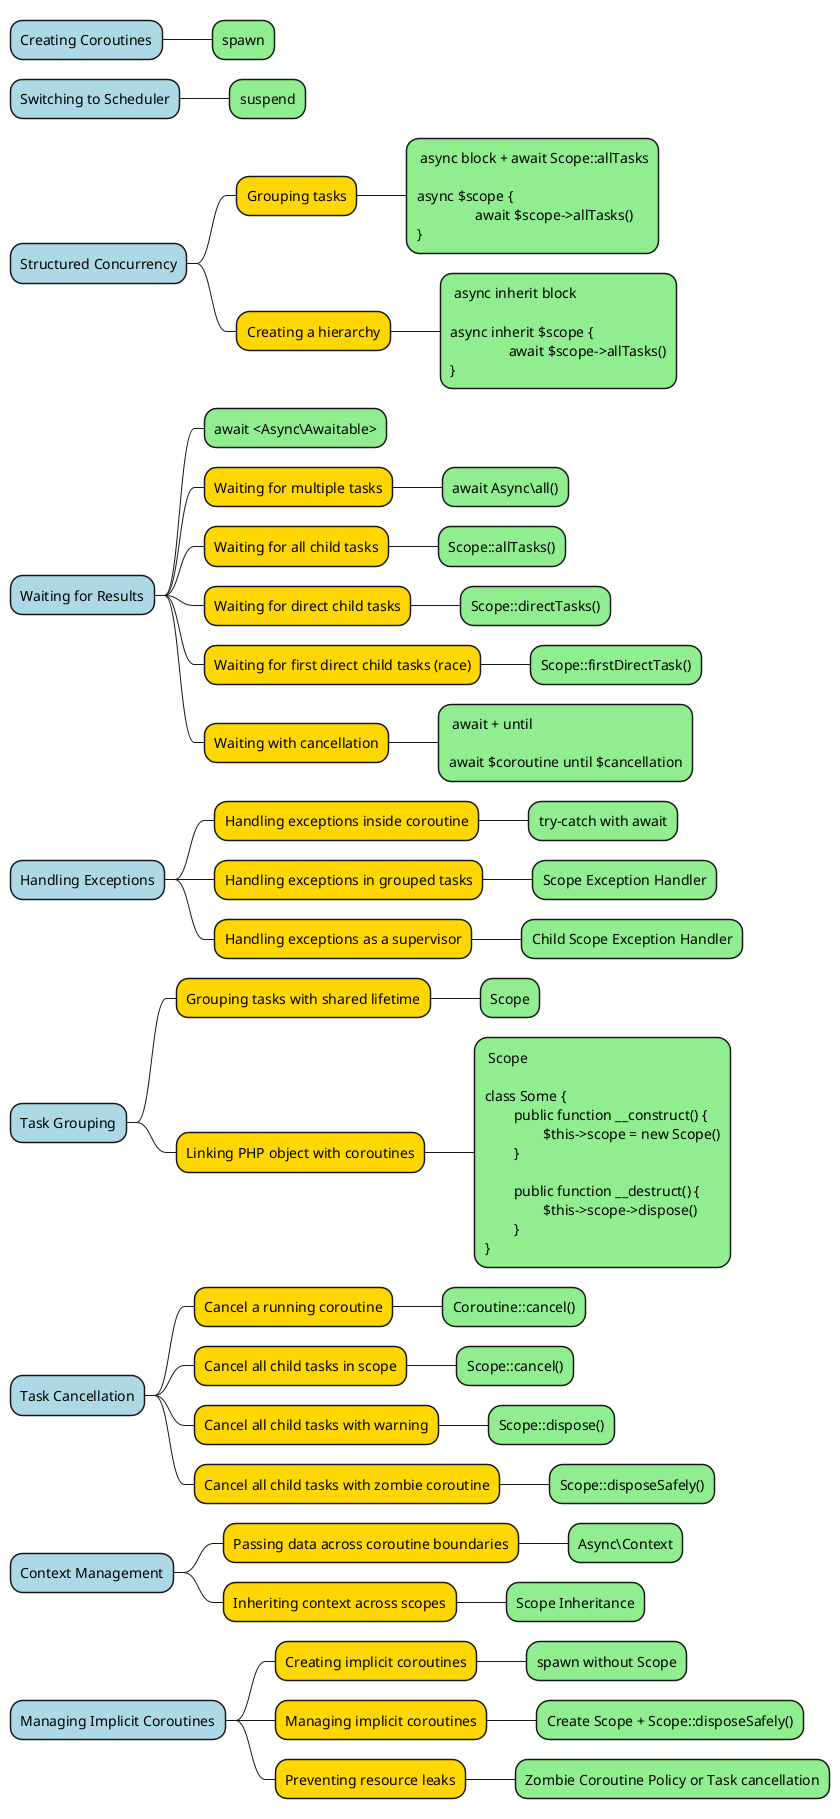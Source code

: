 @startuml

@startmindmap
*[#lightblue] Creating Coroutines
**[#lightgreen] spawn
*[#lightblue] Switching to Scheduler
**[#lightgreen] suspend
*[#lightblue] Structured Concurrency
**[#FFD700] Grouping tasks
***[#lightgreen]: async block + await Scope::allTasks

async $scope {
		await $scope->allTasks()
};
**[#FFD700] Creating a hierarchy
***[#lightgreen]: async inherit block

async inherit $scope {
		await $scope->allTasks()
};
*[#lightblue] Waiting for Results
**[#lightgreen] await <Async\Awaitable>
**[#FFD700] Waiting for multiple tasks
***[#lightgreen] await Async\all()
**[#FFD700] Waiting for all child tasks
***[#lightgreen] Scope::allTasks()
**[#FFD700] Waiting for direct child tasks
***[#lightgreen] Scope::directTasks()
**[#FFD700] Waiting for first direct child tasks (race)
***[#lightgreen] Scope::firstDirectTask()
**[#FFD700] Waiting with cancellation
***[#lightgreen]: await + until

await $coroutine until $cancellation;
*[#lightblue] Handling Exceptions
**[#FFD700] Handling exceptions inside coroutine
***[#lightgreen] try-catch with await
**[#FFD700] Handling exceptions in grouped tasks
***[#lightgreen] Scope Exception Handler
**[#FFD700] Handling exceptions as a supervisor
***[#lightgreen] Child Scope Exception Handler
*[#lightblue] Task Grouping
**[#FFD700] Grouping tasks with shared lifetime
***[#lightgreen] Scope
**[#FFD700] Linking PHP object with coroutines
***[#lightgreen]: Scope

class Some {
	public function __construct() {
		$this->scope = new Scope()
	}

	public function __destruct() {
		$this->scope->dispose()
	}
};
*[#lightblue] Task Cancellation
**[#FFD700] Cancel a running coroutine
***[#lightgreen] Coroutine::cancel()
**[#FFD700] Cancel all child tasks in scope
***[#lightgreen] Scope::cancel()
**[#FFD700] Cancel all child tasks with warning
***[#lightgreen] Scope::dispose()
**[#FFD700] Cancel all child tasks with zombie coroutine
***[#lightgreen] Scope::disposeSafely()
*[#lightblue] Context Management
**[#FFD700] Passing data across coroutine boundaries
***[#lightgreen] Async\Context
**[#FFD700] Inheriting context across scopes
***[#lightgreen] Scope Inheritance
*[#lightblue] Managing Implicit Coroutines
**[#FFD700] Creating implicit coroutines
***[#lightgreen] spawn without Scope
**[#FFD700] Managing implicit coroutines
***[#lightgreen] Create Scope + Scope::disposeSafely()
**[#FFD700] Preventing resource leaks
***[#lightgreen] Zombie Coroutine Policy or Task cancellation
@endmindmap

@enduml
